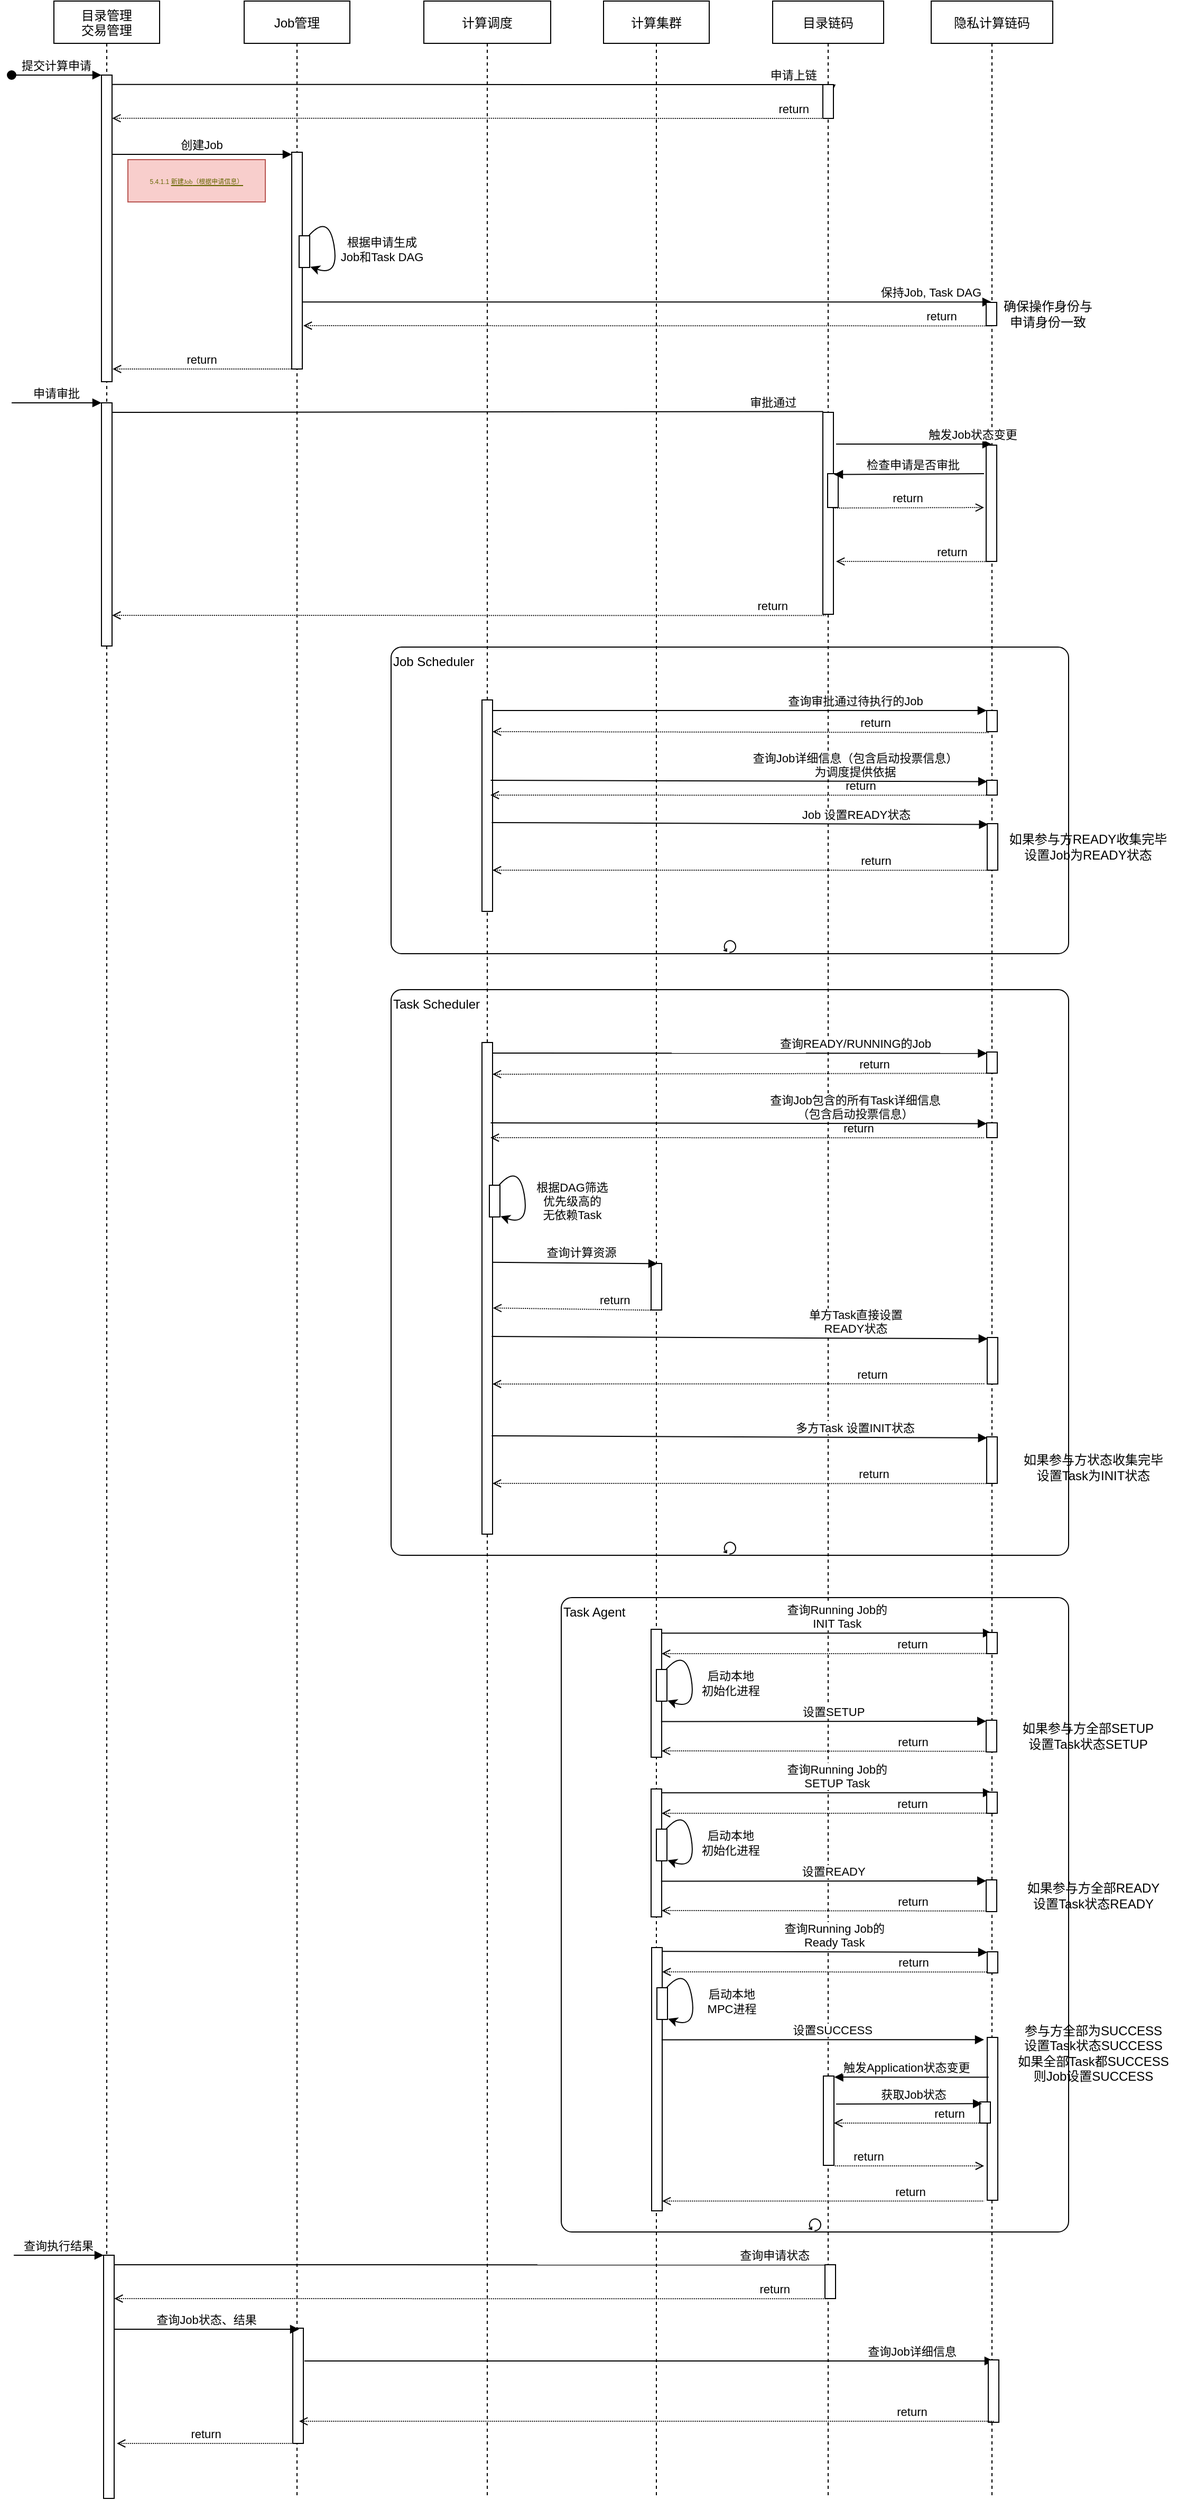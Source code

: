 <mxfile version="16.1.4" type="github">
  <diagram id="kgpKYQtTHZ0yAKxKKP6v" name="Page-1">
    <mxGraphModel dx="1800" dy="867" grid="1" gridSize="10" guides="1" tooltips="1" connect="1" arrows="1" fold="1" page="1" pageScale="1" pageWidth="850" pageHeight="1100" math="0" shadow="0">
      <root>
        <mxCell id="0" />
        <mxCell id="1" parent="0" />
        <mxCell id="9vfDpCamMeJXF4R310ez-56" value="Task Agent" style="points=[[0.25,0,0],[0.5,0,0],[0.75,0,0],[1,0.25,0],[1,0.5,0],[1,0.75,0],[0.75,1,0],[0.5,1,0],[0.25,1,0],[0,0.75,0],[0,0.5,0],[0,0.25,0]];shape=mxgraph.bpmn.task;whiteSpace=wrap;rectStyle=rounded;size=10;taskMarker=abstract;isLoopStandard=1;align=left;verticalAlign=top;" parent="1" vertex="1">
          <mxGeometry x="600" y="1590" width="480" height="600" as="geometry" />
        </mxCell>
        <mxCell id="9vfDpCamMeJXF4R310ez-32" value="Task Scheduler" style="points=[[0.25,0,0],[0.5,0,0],[0.75,0,0],[1,0.25,0],[1,0.5,0],[1,0.75,0],[0.75,1,0],[0.5,1,0],[0.25,1,0],[0,0.75,0],[0,0.5,0],[0,0.25,0]];shape=mxgraph.bpmn.task;whiteSpace=wrap;rectStyle=rounded;size=10;taskMarker=abstract;isLoopStandard=1;align=left;verticalAlign=top;" parent="1" vertex="1">
          <mxGeometry x="439" y="1015" width="641" height="535" as="geometry" />
        </mxCell>
        <mxCell id="9vfDpCamMeJXF4R310ez-13" value="Job Scheduler" style="points=[[0.25,0,0],[0.5,0,0],[0.75,0,0],[1,0.25,0],[1,0.5,0],[1,0.75,0],[0.75,1,0],[0.5,1,0],[0.25,1,0],[0,0.75,0],[0,0.5,0],[0,0.25,0]];shape=mxgraph.bpmn.task;whiteSpace=wrap;rectStyle=rounded;size=10;taskMarker=abstract;isLoopStandard=1;align=left;verticalAlign=top;" parent="1" vertex="1">
          <mxGeometry x="439" y="691" width="641" height="290" as="geometry" />
        </mxCell>
        <mxCell id="3nuBFxr9cyL0pnOWT2aG-1" value="目录管理&#xa;交易管理" style="shape=umlLifeline;perimeter=lifelinePerimeter;container=1;collapsible=0;recursiveResize=0;rounded=0;shadow=0;strokeWidth=1;" parent="1" vertex="1">
          <mxGeometry x="120" y="80" width="100" height="2360" as="geometry" />
        </mxCell>
        <mxCell id="3nuBFxr9cyL0pnOWT2aG-2" value="" style="points=[];perimeter=orthogonalPerimeter;rounded=0;shadow=0;strokeWidth=1;" parent="3nuBFxr9cyL0pnOWT2aG-1" vertex="1">
          <mxGeometry x="45" y="70" width="10" height="290" as="geometry" />
        </mxCell>
        <mxCell id="3nuBFxr9cyL0pnOWT2aG-3" value="提交计算申请" style="verticalAlign=bottom;startArrow=oval;endArrow=block;startSize=8;shadow=0;strokeWidth=1;" parent="3nuBFxr9cyL0pnOWT2aG-1" target="3nuBFxr9cyL0pnOWT2aG-2" edge="1">
          <mxGeometry relative="1" as="geometry">
            <mxPoint x="-40" y="70" as="sourcePoint" />
          </mxGeometry>
        </mxCell>
        <mxCell id="Ah19YOpFEOO8Zq_bgBOS-12" value="" style="points=[];perimeter=orthogonalPerimeter;rounded=0;shadow=0;strokeWidth=1;" parent="3nuBFxr9cyL0pnOWT2aG-1" vertex="1">
          <mxGeometry x="45" y="380" width="10" height="230" as="geometry" />
        </mxCell>
        <mxCell id="3nuBFxr9cyL0pnOWT2aG-5" value="Job管理" style="shape=umlLifeline;perimeter=lifelinePerimeter;container=1;collapsible=0;recursiveResize=0;rounded=0;shadow=0;strokeWidth=1;" parent="1" vertex="1">
          <mxGeometry x="300" y="80" width="100" height="2360" as="geometry" />
        </mxCell>
        <mxCell id="3nuBFxr9cyL0pnOWT2aG-6" value="" style="points=[];perimeter=orthogonalPerimeter;rounded=0;shadow=0;strokeWidth=1;" parent="3nuBFxr9cyL0pnOWT2aG-5" vertex="1">
          <mxGeometry x="45" y="143" width="10" height="205" as="geometry" />
        </mxCell>
        <mxCell id="Ah19YOpFEOO8Zq_bgBOS-1" value="" style="group" parent="3nuBFxr9cyL0pnOWT2aG-5" vertex="1" connectable="0">
          <mxGeometry x="52" y="201" width="38" height="60" as="geometry" />
        </mxCell>
        <mxCell id="UTqNRsS9b9yTs4x2D8Qa-16" value="" style="points=[];perimeter=orthogonalPerimeter;rounded=0;shadow=0;strokeWidth=1;" parent="Ah19YOpFEOO8Zq_bgBOS-1" vertex="1">
          <mxGeometry y="21" width="10" height="30" as="geometry" />
        </mxCell>
        <mxCell id="UTqNRsS9b9yTs4x2D8Qa-17" value="根据申请生成&lt;br&gt;Job和Task DAG" style="curved=1;endArrow=classic;html=1;rounded=0;exitX=0.933;exitY=-0.011;exitDx=0;exitDy=0;exitPerimeter=0;entryX=1.058;entryY=0.981;entryDx=0;entryDy=0;entryPerimeter=0;" parent="Ah19YOpFEOO8Zq_bgBOS-1" source="UTqNRsS9b9yTs4x2D8Qa-16" target="UTqNRsS9b9yTs4x2D8Qa-16" edge="1">
          <mxGeometry x="0.191" y="44" width="50" height="50" relative="1" as="geometry">
            <mxPoint x="208" y="240" as="sourcePoint" />
            <mxPoint x="258" y="190" as="targetPoint" />
            <Array as="points">
              <mxPoint x="28" />
              <mxPoint x="38" y="60" />
            </Array>
            <mxPoint as="offset" />
          </mxGeometry>
        </mxCell>
        <mxCell id="3nuBFxr9cyL0pnOWT2aG-8" value="创建Job" style="verticalAlign=bottom;endArrow=block;entryX=0;entryY=0;shadow=0;strokeWidth=1;" parent="1" edge="1">
          <mxGeometry relative="1" as="geometry">
            <mxPoint x="175" y="225.0" as="sourcePoint" />
            <mxPoint x="345" y="225.0" as="targetPoint" />
          </mxGeometry>
        </mxCell>
        <mxCell id="UTqNRsS9b9yTs4x2D8Qa-1" value="计算调度" style="shape=umlLifeline;perimeter=lifelinePerimeter;container=1;collapsible=0;recursiveResize=0;rounded=0;shadow=0;strokeWidth=1;" parent="1" vertex="1">
          <mxGeometry x="470" y="80" width="120" height="2360" as="geometry" />
        </mxCell>
        <mxCell id="Ah19YOpFEOO8Zq_bgBOS-3" value="保持Job, Task DAG" style="verticalAlign=bottom;endArrow=block;shadow=0;strokeWidth=1;" parent="UTqNRsS9b9yTs4x2D8Qa-1" edge="1">
          <mxGeometry x="0.825" relative="1" as="geometry">
            <mxPoint x="-115" y="284.66" as="sourcePoint" />
            <mxPoint x="537" y="284.66" as="targetPoint" />
            <mxPoint as="offset" />
          </mxGeometry>
        </mxCell>
        <mxCell id="9vfDpCamMeJXF4R310ez-14" value="" style="points=[];perimeter=orthogonalPerimeter;rounded=0;shadow=0;strokeWidth=1;" parent="UTqNRsS9b9yTs4x2D8Qa-1" vertex="1">
          <mxGeometry x="55" y="661" width="10" height="200" as="geometry" />
        </mxCell>
        <mxCell id="UTqNRsS9b9yTs4x2D8Qa-3" value="计算集群" style="shape=umlLifeline;perimeter=lifelinePerimeter;container=1;collapsible=0;recursiveResize=0;rounded=0;shadow=0;strokeWidth=1;" parent="1" vertex="1">
          <mxGeometry x="640" y="80" width="100" height="2360" as="geometry" />
        </mxCell>
        <mxCell id="Ah19YOpFEOO8Zq_bgBOS-15" value="return" style="verticalAlign=bottom;endArrow=none;shadow=0;strokeWidth=1;exitX=1.012;exitY=0.115;exitDx=0;exitDy=0;exitPerimeter=0;endFill=0;startArrow=open;startFill=0;dashed=1;dashPattern=1 1;" parent="UTqNRsS9b9yTs4x2D8Qa-3" edge="1">
          <mxGeometry x="0.852" relative="1" as="geometry">
            <mxPoint x="-464.88" y="581" as="sourcePoint" />
            <mxPoint x="210" y="581.15" as="targetPoint" />
            <mxPoint as="offset" />
          </mxGeometry>
        </mxCell>
        <mxCell id="9vfDpCamMeJXF4R310ez-50" value="" style="points=[];perimeter=orthogonalPerimeter;rounded=0;shadow=0;strokeWidth=1;" parent="UTqNRsS9b9yTs4x2D8Qa-3" vertex="1">
          <mxGeometry x="45" y="1194" width="10" height="44" as="geometry" />
        </mxCell>
        <mxCell id="9vfDpCamMeJXF4R310ez-51" value="查询计算资源" style="verticalAlign=bottom;endArrow=block;shadow=0;strokeWidth=1;entryX=0.488;entryY=0.71;entryDx=0;entryDy=0;entryPerimeter=0;exitX=0.976;exitY=0.447;exitDx=0;exitDy=0;exitPerimeter=0;" parent="UTqNRsS9b9yTs4x2D8Qa-3" source="9vfDpCamMeJXF4R310ez-33" edge="1">
          <mxGeometry x="0.081" y="1" relative="1" as="geometry">
            <mxPoint x="-100" y="1194" as="sourcePoint" />
            <mxPoint x="51" y="1194.2" as="targetPoint" />
            <mxPoint as="offset" />
          </mxGeometry>
        </mxCell>
        <mxCell id="9vfDpCamMeJXF4R310ez-52" value="return" style="verticalAlign=bottom;endArrow=none;shadow=0;strokeWidth=1;endFill=0;startArrow=open;startFill=0;dashed=1;dashPattern=1 1;exitX=1.039;exitY=0.54;exitDx=0;exitDy=0;exitPerimeter=0;" parent="UTqNRsS9b9yTs4x2D8Qa-3" source="9vfDpCamMeJXF4R310ez-33" edge="1">
          <mxGeometry x="0.543" relative="1" as="geometry">
            <mxPoint x="-100" y="1238" as="sourcePoint" />
            <mxPoint x="45" y="1238.15" as="targetPoint" />
            <mxPoint as="offset" />
          </mxGeometry>
        </mxCell>
        <mxCell id="Ah19YOpFEOO8Zq_bgBOS-17" value="审批通过" style="verticalAlign=bottom;endArrow=none;shadow=0;strokeWidth=1;exitX=1.012;exitY=0.115;exitDx=0;exitDy=0;exitPerimeter=0;entryX=0.033;entryY=-0.004;entryDx=0;entryDy=0;entryPerimeter=0;" parent="UTqNRsS9b9yTs4x2D8Qa-3" edge="1" target="9vfDpCamMeJXF4R310ez-5">
          <mxGeometry x="0.859" relative="1" as="geometry">
            <mxPoint x="-464.88" y="389.0" as="sourcePoint" />
            <mxPoint x="200" y="389" as="targetPoint" />
            <mxPoint as="offset" />
          </mxGeometry>
        </mxCell>
        <mxCell id="UTqNRsS9b9yTs4x2D8Qa-13" value="目录链码" style="shape=umlLifeline;perimeter=lifelinePerimeter;container=1;collapsible=0;recursiveResize=0;rounded=0;shadow=0;strokeWidth=1;" parent="1" vertex="1">
          <mxGeometry x="800" y="80" width="105" height="2360" as="geometry" />
        </mxCell>
        <mxCell id="9vfDpCamMeJXF4R310ez-5" value="" style="points=[];perimeter=orthogonalPerimeter;rounded=0;shadow=0;strokeWidth=1;" parent="UTqNRsS9b9yTs4x2D8Qa-13" vertex="1">
          <mxGeometry x="47.5" y="389" width="10" height="191" as="geometry" />
        </mxCell>
        <mxCell id="9vfDpCamMeJXF4R310ez-29" value="return" style="verticalAlign=bottom;endArrow=none;shadow=0;strokeWidth=1;endFill=0;startArrow=open;startFill=0;dashed=1;dashPattern=1 1;entryX=0.231;entryY=1.002;entryDx=0;entryDy=0;entryPerimeter=0;" parent="UTqNRsS9b9yTs4x2D8Qa-13" target="5cVZpPxVEdg1oYA6pjIa-2" edge="1">
          <mxGeometry x="0.543" relative="1" as="geometry">
            <mxPoint x="-265" y="822" as="sourcePoint" />
            <mxPoint x="52.5" y="822.15" as="targetPoint" />
            <mxPoint as="offset" />
          </mxGeometry>
        </mxCell>
        <mxCell id="UTqNRsS9b9yTs4x2D8Qa-14" value="隐私计算链码" style="shape=umlLifeline;perimeter=lifelinePerimeter;container=1;collapsible=0;recursiveResize=0;rounded=0;shadow=0;strokeWidth=1;" parent="1" vertex="1">
          <mxGeometry x="950" y="80" width="115" height="2360" as="geometry" />
        </mxCell>
        <mxCell id="9vfDpCamMeJXF4R310ez-3" value="" style="points=[];perimeter=orthogonalPerimeter;rounded=0;shadow=0;strokeWidth=1;" parent="UTqNRsS9b9yTs4x2D8Qa-14" vertex="1">
          <mxGeometry x="52" y="420" width="10" height="110" as="geometry" />
        </mxCell>
        <mxCell id="Ah19YOpFEOO8Zq_bgBOS-5" value="" style="points=[];perimeter=orthogonalPerimeter;rounded=0;shadow=0;strokeWidth=1;" parent="UTqNRsS9b9yTs4x2D8Qa-14" vertex="1">
          <mxGeometry x="52" y="285" width="10" height="22" as="geometry" />
        </mxCell>
        <mxCell id="9vfDpCamMeJXF4R310ez-34" value="" style="points=[];perimeter=orthogonalPerimeter;rounded=0;shadow=0;strokeWidth=1;" parent="UTqNRsS9b9yTs4x2D8Qa-14" vertex="1">
          <mxGeometry x="52.5" y="994" width="10" height="20" as="geometry" />
        </mxCell>
        <mxCell id="UTqNRsS9b9yTs4x2D8Qa-15" value="申请上链" style="verticalAlign=bottom;endArrow=block;shadow=0;strokeWidth=1;exitX=1.012;exitY=0.115;exitDx=0;exitDy=0;exitPerimeter=0;startArrow=none;" parent="1" source="Ah19YOpFEOO8Zq_bgBOS-4" edge="1">
          <mxGeometry x="1" y="30" relative="1" as="geometry">
            <mxPoint x="175.12" y="158.85" as="sourcePoint" />
            <mxPoint x="850" y="159" as="targetPoint" />
            <mxPoint x="-17" y="-27" as="offset" />
          </mxGeometry>
        </mxCell>
        <mxCell id="Ah19YOpFEOO8Zq_bgBOS-7" value="确保操作身份与&lt;br&gt;申请身份一致" style="text;html=1;resizable=0;autosize=1;align=center;verticalAlign=middle;points=[];fillColor=none;strokeColor=none;rounded=0;" parent="1" vertex="1">
          <mxGeometry x="1010" y="361" width="100" height="30" as="geometry" />
        </mxCell>
        <mxCell id="Ah19YOpFEOO8Zq_bgBOS-8" value="return" style="verticalAlign=bottom;endArrow=none;shadow=0;strokeWidth=1;exitX=1.012;exitY=0.115;exitDx=0;exitDy=0;exitPerimeter=0;endFill=0;startArrow=open;startFill=0;dashed=1;dashPattern=1 1;" parent="1" edge="1">
          <mxGeometry x="0.911" relative="1" as="geometry">
            <mxPoint x="175.12" y="190.85" as="sourcePoint" />
            <mxPoint x="850" y="191.0" as="targetPoint" />
            <mxPoint as="offset" />
          </mxGeometry>
        </mxCell>
        <mxCell id="Ah19YOpFEOO8Zq_bgBOS-9" value="return" style="verticalAlign=bottom;endArrow=none;shadow=0;strokeWidth=1;exitX=1.012;exitY=0.115;exitDx=0;exitDy=0;exitPerimeter=0;endFill=0;startArrow=open;startFill=0;dashed=1;dashPattern=1 1;" parent="1" edge="1">
          <mxGeometry x="-0.032" relative="1" as="geometry">
            <mxPoint x="175.56" y="428" as="sourcePoint" />
            <mxPoint x="350" y="428" as="targetPoint" />
            <mxPoint as="offset" />
          </mxGeometry>
        </mxCell>
        <mxCell id="Ah19YOpFEOO8Zq_bgBOS-10" value="return" style="verticalAlign=bottom;endArrow=none;shadow=0;strokeWidth=1;endFill=0;startArrow=open;startFill=0;dashed=1;dashPattern=1 1;entryX=0.51;entryY=0.467;entryDx=0;entryDy=0;entryPerimeter=0;" parent="1" edge="1">
          <mxGeometry x="0.851" relative="1" as="geometry">
            <mxPoint x="356" y="387" as="sourcePoint" />
            <mxPoint x="1008.65" y="387.23" as="targetPoint" />
            <mxPoint as="offset" />
          </mxGeometry>
        </mxCell>
        <mxCell id="Ah19YOpFEOO8Zq_bgBOS-13" value="申请审批" style="verticalAlign=bottom;startArrow=none;endArrow=block;startSize=8;shadow=0;strokeWidth=1;startFill=0;" parent="1" edge="1">
          <mxGeometry relative="1" as="geometry">
            <mxPoint x="80" y="460.0" as="sourcePoint" />
            <mxPoint x="165" y="460.0" as="targetPoint" />
          </mxGeometry>
        </mxCell>
        <mxCell id="Ah19YOpFEOO8Zq_bgBOS-4" value="" style="points=[];perimeter=orthogonalPerimeter;rounded=0;shadow=0;strokeWidth=1;" parent="1" vertex="1">
          <mxGeometry x="847.5" y="159" width="10" height="32" as="geometry" />
        </mxCell>
        <mxCell id="Ah19YOpFEOO8Zq_bgBOS-14" value="" style="verticalAlign=bottom;endArrow=none;shadow=0;strokeWidth=1;exitX=1.012;exitY=0.115;exitDx=0;exitDy=0;exitPerimeter=0;" parent="1" target="Ah19YOpFEOO8Zq_bgBOS-4" edge="1">
          <mxGeometry x="-0.837" relative="1" as="geometry">
            <mxPoint x="175.12" y="158.85" as="sourcePoint" />
            <mxPoint x="850" y="159.0" as="targetPoint" />
            <mxPoint as="offset" />
          </mxGeometry>
        </mxCell>
        <mxCell id="9vfDpCamMeJXF4R310ez-7" value="return" style="verticalAlign=bottom;endArrow=none;shadow=0;strokeWidth=1;endFill=0;startArrow=open;startFill=0;dashed=1;dashPattern=1 1;entryX=0.509;entryY=0.821;entryDx=0;entryDy=0;entryPerimeter=0;" parent="1" edge="1">
          <mxGeometry x="0.003" relative="1" as="geometry">
            <mxPoint x="1000" y="559" as="sourcePoint" />
            <mxPoint x="856.445" y="559.49" as="targetPoint" />
            <mxPoint as="offset" />
          </mxGeometry>
        </mxCell>
        <mxCell id="9vfDpCamMeJXF4R310ez-15" value="查询审批通过待执行的Job" style="verticalAlign=bottom;endArrow=block;shadow=0;strokeWidth=1;" parent="1" target="5cVZpPxVEdg1oYA6pjIa-1" edge="1">
          <mxGeometry x="0.469" relative="1" as="geometry">
            <mxPoint x="535" y="751" as="sourcePoint" />
            <mxPoint x="855" y="751" as="targetPoint" />
            <mxPoint as="offset" />
          </mxGeometry>
        </mxCell>
        <mxCell id="9vfDpCamMeJXF4R310ez-17" value="return" style="verticalAlign=bottom;endArrow=none;shadow=0;strokeWidth=1;endFill=0;startArrow=open;startFill=0;dashed=1;dashPattern=1 1;entryX=0.248;entryY=1.042;entryDx=0;entryDy=0;entryPerimeter=0;" parent="1" target="5cVZpPxVEdg1oYA6pjIa-1" edge="1">
          <mxGeometry x="0.543" relative="1" as="geometry">
            <mxPoint x="535" y="771" as="sourcePoint" />
            <mxPoint x="852.5" y="771.15" as="targetPoint" />
            <mxPoint as="offset" />
          </mxGeometry>
        </mxCell>
        <mxCell id="9vfDpCamMeJXF4R310ez-23" value="" style="points=[];perimeter=orthogonalPerimeter;rounded=0;shadow=0;strokeWidth=1;" parent="1" vertex="1">
          <mxGeometry x="1002.5" y="817" width="10" height="14" as="geometry" />
        </mxCell>
        <mxCell id="9vfDpCamMeJXF4R310ez-26" value="Job 设置READY状态" style="verticalAlign=bottom;endArrow=block;shadow=0;strokeWidth=1;entryX=0.086;entryY=0.018;entryDx=0;entryDy=0;entryPerimeter=0;" parent="1" target="5cVZpPxVEdg1oYA6pjIa-2" edge="1">
          <mxGeometry x="0.469" relative="1" as="geometry">
            <mxPoint x="534.26" y="857.0" as="sourcePoint" />
            <mxPoint x="855.5" y="857.2" as="targetPoint" />
            <mxPoint as="offset" />
          </mxGeometry>
        </mxCell>
        <mxCell id="9vfDpCamMeJXF4R310ez-30" value="return" style="verticalAlign=bottom;endArrow=none;shadow=0;strokeWidth=1;endFill=0;startArrow=open;startFill=0;dashed=1;dashPattern=1 1;entryX=0.027;entryY=1.012;entryDx=0;entryDy=0;entryPerimeter=0;" parent="1" target="9vfDpCamMeJXF4R310ez-23" edge="1">
          <mxGeometry x="0.493" relative="1" as="geometry">
            <mxPoint x="533" y="831.0" as="sourcePoint" />
            <mxPoint x="850.5" y="831.15" as="targetPoint" />
            <mxPoint as="offset" />
          </mxGeometry>
        </mxCell>
        <mxCell id="9vfDpCamMeJXF4R310ez-27" value="查询Job详细信息（包含启动投票信息）&#xa;为调度提供依据" style="verticalAlign=bottom;endArrow=block;shadow=0;strokeWidth=1;entryX=0.06;entryY=0.088;entryDx=0;entryDy=0;entryPerimeter=0;" parent="1" target="9vfDpCamMeJXF4R310ez-23" edge="1">
          <mxGeometry x="0.469" relative="1" as="geometry">
            <mxPoint x="533.26" y="817" as="sourcePoint" />
            <mxPoint x="854.5" y="817.2" as="targetPoint" />
            <mxPoint as="offset" />
          </mxGeometry>
        </mxCell>
        <mxCell id="9vfDpCamMeJXF4R310ez-33" value="" style="points=[];perimeter=orthogonalPerimeter;rounded=0;shadow=0;strokeWidth=1;" parent="1" vertex="1">
          <mxGeometry x="525" y="1065" width="10" height="465" as="geometry" />
        </mxCell>
        <mxCell id="9vfDpCamMeJXF4R310ez-35" value="" style="points=[];perimeter=orthogonalPerimeter;rounded=0;shadow=0;strokeWidth=1;" parent="1" vertex="1">
          <mxGeometry x="1002.5" y="1438" width="10" height="44" as="geometry" />
        </mxCell>
        <mxCell id="9vfDpCamMeJXF4R310ez-36" value="return" style="verticalAlign=bottom;endArrow=none;shadow=0;strokeWidth=1;endFill=0;startArrow=open;startFill=0;dashed=1;dashPattern=1 1;entryX=0.018;entryY=1.003;entryDx=0;entryDy=0;entryPerimeter=0;" parent="1" target="9vfDpCamMeJXF4R310ez-35" edge="1">
          <mxGeometry x="0.543" relative="1" as="geometry">
            <mxPoint x="535" y="1482" as="sourcePoint" />
            <mxPoint x="852.5" y="1482.15" as="targetPoint" />
            <mxPoint as="offset" />
          </mxGeometry>
        </mxCell>
        <mxCell id="9vfDpCamMeJXF4R310ez-37" value="查询READY/RUNNING的Job" style="verticalAlign=bottom;endArrow=block;shadow=0;strokeWidth=1;entryX=0.027;entryY=0.063;entryDx=0;entryDy=0;entryPerimeter=0;" parent="1" target="9vfDpCamMeJXF4R310ez-34" edge="1">
          <mxGeometry x="0.469" relative="1" as="geometry">
            <mxPoint x="535" y="1075" as="sourcePoint" />
            <mxPoint x="1003.13" y="1073.72" as="targetPoint" />
            <mxPoint as="offset" />
          </mxGeometry>
        </mxCell>
        <mxCell id="9vfDpCamMeJXF4R310ez-38" value="return" style="verticalAlign=bottom;endArrow=none;shadow=0;strokeWidth=1;endFill=0;startArrow=open;startFill=0;dashed=1;dashPattern=1 1;entryX=0.099;entryY=1.004;entryDx=0;entryDy=0;entryPerimeter=0;" parent="1" target="9vfDpCamMeJXF4R310ez-34" edge="1">
          <mxGeometry x="0.543" relative="1" as="geometry">
            <mxPoint x="535" y="1095" as="sourcePoint" />
            <mxPoint x="852.5" y="1095.15" as="targetPoint" />
            <mxPoint as="offset" />
          </mxGeometry>
        </mxCell>
        <mxCell id="9vfDpCamMeJXF4R310ez-39" value="" style="points=[];perimeter=orthogonalPerimeter;rounded=0;shadow=0;strokeWidth=1;" parent="1" vertex="1">
          <mxGeometry x="1002.5" y="1141" width="10" height="14" as="geometry" />
        </mxCell>
        <mxCell id="9vfDpCamMeJXF4R310ez-40" value="多方Task 设置INIT状态" style="verticalAlign=bottom;endArrow=block;shadow=0;strokeWidth=1;entryX=0.043;entryY=0.022;entryDx=0;entryDy=0;entryPerimeter=0;" parent="1" target="9vfDpCamMeJXF4R310ez-35" edge="1">
          <mxGeometry x="0.469" relative="1" as="geometry">
            <mxPoint x="534.26" y="1437.0" as="sourcePoint" />
            <mxPoint x="855.5" y="1437.2" as="targetPoint" />
            <mxPoint as="offset" />
          </mxGeometry>
        </mxCell>
        <mxCell id="9vfDpCamMeJXF4R310ez-41" value="如果参与方状态收集完毕&lt;br style=&quot;padding: 0px ; margin: 0px&quot;&gt;设置Task为INIT状态" style="text;html=1;resizable=0;autosize=1;align=center;verticalAlign=middle;points=[];fillColor=none;strokeColor=none;rounded=0;" parent="1" vertex="1">
          <mxGeometry x="1027.5" y="1452" width="150" height="30" as="geometry" />
        </mxCell>
        <mxCell id="9vfDpCamMeJXF4R310ez-42" value="return" style="verticalAlign=bottom;endArrow=none;shadow=0;strokeWidth=1;endFill=0;startArrow=open;startFill=0;dashed=1;dashPattern=1 1;entryX=-0.25;entryY=1.011;entryDx=0;entryDy=0;entryPerimeter=0;" parent="1" target="9vfDpCamMeJXF4R310ez-39" edge="1">
          <mxGeometry x="0.493" relative="1" as="geometry">
            <mxPoint x="533" y="1155.0" as="sourcePoint" />
            <mxPoint x="850.5" y="1155.15" as="targetPoint" />
            <mxPoint as="offset" />
          </mxGeometry>
        </mxCell>
        <mxCell id="9vfDpCamMeJXF4R310ez-43" value="查询Job包含的所有Task详细信息&#xa;（包含启动投票信息）" style="verticalAlign=bottom;endArrow=block;shadow=0;strokeWidth=1;entryX=0.018;entryY=0.052;entryDx=0;entryDy=0;entryPerimeter=0;" parent="1" target="9vfDpCamMeJXF4R310ez-39" edge="1">
          <mxGeometry x="0.469" relative="1" as="geometry">
            <mxPoint x="533.26" y="1141" as="sourcePoint" />
            <mxPoint x="854.5" y="1141.2" as="targetPoint" />
            <mxPoint as="offset" />
          </mxGeometry>
        </mxCell>
        <mxCell id="9vfDpCamMeJXF4R310ez-44" value="" style="group" parent="1" vertex="1" connectable="0">
          <mxGeometry x="532" y="1179" width="38" height="60" as="geometry" />
        </mxCell>
        <mxCell id="9vfDpCamMeJXF4R310ez-45" value="" style="points=[];perimeter=orthogonalPerimeter;rounded=0;shadow=0;strokeWidth=1;" parent="9vfDpCamMeJXF4R310ez-44" vertex="1">
          <mxGeometry y="21" width="10" height="30" as="geometry" />
        </mxCell>
        <mxCell id="9vfDpCamMeJXF4R310ez-46" value="根据DAG筛选&lt;br&gt;优先级高的&lt;br&gt;无依赖Task" style="curved=1;endArrow=classic;html=1;rounded=0;exitX=0.933;exitY=-0.011;exitDx=0;exitDy=0;exitPerimeter=0;entryX=1.058;entryY=0.981;entryDx=0;entryDy=0;entryPerimeter=0;" parent="9vfDpCamMeJXF4R310ez-44" source="9vfDpCamMeJXF4R310ez-45" target="9vfDpCamMeJXF4R310ez-45" edge="1">
          <mxGeometry x="0.216" y="43" width="50" height="50" relative="1" as="geometry">
            <mxPoint x="208" y="240" as="sourcePoint" />
            <mxPoint x="258" y="190" as="targetPoint" />
            <Array as="points">
              <mxPoint x="28" />
              <mxPoint x="38" y="60" />
            </Array>
            <mxPoint as="offset" />
          </mxGeometry>
        </mxCell>
        <mxCell id="9vfDpCamMeJXF4R310ez-53" value="" style="points=[];perimeter=orthogonalPerimeter;rounded=0;shadow=0;strokeWidth=1;" parent="1" vertex="1">
          <mxGeometry x="1003" y="1344" width="10" height="44" as="geometry" />
        </mxCell>
        <mxCell id="9vfDpCamMeJXF4R310ez-54" value="return" style="verticalAlign=bottom;endArrow=none;shadow=0;strokeWidth=1;endFill=0;startArrow=open;startFill=0;dashed=1;dashPattern=1 1;entryX=-0.209;entryY=0.993;entryDx=0;entryDy=0;entryPerimeter=0;" parent="1" target="9vfDpCamMeJXF4R310ez-53" edge="1">
          <mxGeometry x="0.543" relative="1" as="geometry">
            <mxPoint x="535" y="1388" as="sourcePoint" />
            <mxPoint x="852.5" y="1388.15" as="targetPoint" />
            <mxPoint as="offset" />
          </mxGeometry>
        </mxCell>
        <mxCell id="9vfDpCamMeJXF4R310ez-55" value="单方Task直接设置&#xa;READY状态" style="verticalAlign=bottom;endArrow=block;shadow=0;strokeWidth=1;entryX=0.044;entryY=0.029;entryDx=0;entryDy=0;entryPerimeter=0;" parent="1" target="9vfDpCamMeJXF4R310ez-53" edge="1">
          <mxGeometry x="0.469" relative="1" as="geometry">
            <mxPoint x="534.26" y="1343" as="sourcePoint" />
            <mxPoint x="855.5" y="1343.2" as="targetPoint" />
            <mxPoint as="offset" />
          </mxGeometry>
        </mxCell>
        <mxCell id="9vfDpCamMeJXF4R310ez-57" value="" style="points=[];perimeter=orthogonalPerimeter;rounded=0;shadow=0;strokeWidth=1;" parent="1" vertex="1">
          <mxGeometry x="685" y="1620" width="10" height="121" as="geometry" />
        </mxCell>
        <mxCell id="9vfDpCamMeJXF4R310ez-61" value="查询Running Job的&#xa;INIT Task" style="verticalAlign=bottom;endArrow=block;shadow=0;strokeWidth=1;exitX=1.013;exitY=0.053;exitDx=0;exitDy=0;exitPerimeter=0;entryX=0.5;entryY=0.03;entryDx=0;entryDy=0;entryPerimeter=0;" parent="1" target="5cVZpPxVEdg1oYA6pjIa-5" edge="1">
          <mxGeometry x="0.062" relative="1" as="geometry">
            <mxPoint x="695.13" y="1623.6" as="sourcePoint" />
            <mxPoint x="855" y="1623" as="targetPoint" />
            <mxPoint as="offset" />
          </mxGeometry>
        </mxCell>
        <mxCell id="9vfDpCamMeJXF4R310ez-62" value="return" style="verticalAlign=bottom;endArrow=none;shadow=0;strokeWidth=1;endFill=0;startArrow=open;startFill=0;dashed=1;dashPattern=1 1;exitX=1.001;exitY=0.15;exitDx=0;exitDy=0;exitPerimeter=0;entryX=0.008;entryY=0.995;entryDx=0;entryDy=0;entryPerimeter=0;" parent="1" target="5cVZpPxVEdg1oYA6pjIa-5" edge="1">
          <mxGeometry x="0.543" relative="1" as="geometry">
            <mxPoint x="695.01" y="1643" as="sourcePoint" />
            <mxPoint x="852.5" y="1643.15" as="targetPoint" />
            <mxPoint as="offset" />
          </mxGeometry>
        </mxCell>
        <mxCell id="cXjgkMW2TS4Oq5ot-gsW-1" value="" style="group" parent="1" vertex="1" connectable="0">
          <mxGeometry x="690" y="1637" width="38" height="60" as="geometry" />
        </mxCell>
        <mxCell id="cXjgkMW2TS4Oq5ot-gsW-2" value="" style="points=[];perimeter=orthogonalPerimeter;rounded=0;shadow=0;strokeWidth=1;" parent="cXjgkMW2TS4Oq5ot-gsW-1" vertex="1">
          <mxGeometry y="21" width="10" height="30" as="geometry" />
        </mxCell>
        <mxCell id="cXjgkMW2TS4Oq5ot-gsW-3" value="启动本地&lt;br&gt;初始化进程" style="curved=1;endArrow=classic;html=1;rounded=0;exitX=0.933;exitY=-0.011;exitDx=0;exitDy=0;exitPerimeter=0;entryX=1.058;entryY=0.981;entryDx=0;entryDy=0;entryPerimeter=0;" parent="cXjgkMW2TS4Oq5ot-gsW-1" source="cXjgkMW2TS4Oq5ot-gsW-2" target="cXjgkMW2TS4Oq5ot-gsW-2" edge="1">
          <mxGeometry x="0.16" y="36" width="50" height="50" relative="1" as="geometry">
            <mxPoint x="208" y="240" as="sourcePoint" />
            <mxPoint x="258" y="190" as="targetPoint" />
            <Array as="points">
              <mxPoint x="28" />
              <mxPoint x="38" y="60" />
            </Array>
            <mxPoint as="offset" />
          </mxGeometry>
        </mxCell>
        <mxCell id="cXjgkMW2TS4Oq5ot-gsW-5" value="设置SETUP" style="verticalAlign=bottom;endArrow=block;shadow=0;strokeWidth=1;entryX=0.014;entryY=0.033;entryDx=0;entryDy=0;entryPerimeter=0;exitX=0.938;exitY=0.666;exitDx=0;exitDy=0;exitPerimeter=0;" parent="1" target="5cVZpPxVEdg1oYA6pjIa-7" edge="1">
          <mxGeometry x="0.062" relative="1" as="geometry">
            <mxPoint x="694.38" y="1707.2" as="sourcePoint" />
            <mxPoint x="1001.82" y="1707.22" as="targetPoint" />
            <mxPoint as="offset" />
          </mxGeometry>
        </mxCell>
        <mxCell id="cXjgkMW2TS4Oq5ot-gsW-6" value="return" style="verticalAlign=bottom;endArrow=none;shadow=0;strokeWidth=1;endFill=0;startArrow=open;startFill=0;dashed=1;dashPattern=1 1;exitX=1.001;exitY=0.15;exitDx=0;exitDy=0;exitPerimeter=0;entryX=0.144;entryY=0.98;entryDx=0;entryDy=0;entryPerimeter=0;" parent="1" target="5cVZpPxVEdg1oYA6pjIa-7" edge="1">
          <mxGeometry x="0.543" relative="1" as="geometry">
            <mxPoint x="695.01" y="1735" as="sourcePoint" />
            <mxPoint x="852.5" y="1735.15" as="targetPoint" />
            <mxPoint as="offset" />
          </mxGeometry>
        </mxCell>
        <mxCell id="cXjgkMW2TS4Oq5ot-gsW-7" value="如果参与方全部SETUP&lt;br style=&quot;padding: 0px ; margin: 0px&quot;&gt;设置Task状态SETUP" style="text;html=1;resizable=0;autosize=1;align=center;verticalAlign=middle;points=[];fillColor=none;strokeColor=none;rounded=0;" parent="1" vertex="1">
          <mxGeometry x="1027.5" y="1706" width="140" height="30" as="geometry" />
        </mxCell>
        <mxCell id="cXjgkMW2TS4Oq5ot-gsW-20" value="" style="points=[];perimeter=orthogonalPerimeter;rounded=0;shadow=0;strokeWidth=1;" parent="1" vertex="1">
          <mxGeometry x="685.5" y="1921" width="10" height="249" as="geometry" />
        </mxCell>
        <mxCell id="cXjgkMW2TS4Oq5ot-gsW-22" value="查询Running Job的&#xa;Ready Task" style="verticalAlign=bottom;endArrow=block;shadow=0;strokeWidth=1;exitX=1.013;exitY=0.053;exitDx=0;exitDy=0;exitPerimeter=0;entryX=0.001;entryY=0.025;entryDx=0;entryDy=0;entryPerimeter=0;" parent="1" target="5cVZpPxVEdg1oYA6pjIa-4" edge="1">
          <mxGeometry x="0.062" relative="1" as="geometry">
            <mxPoint x="695.63" y="1924.6" as="sourcePoint" />
            <mxPoint x="855.5" y="1924" as="targetPoint" />
            <mxPoint as="offset" />
          </mxGeometry>
        </mxCell>
        <mxCell id="cXjgkMW2TS4Oq5ot-gsW-23" value="return" style="verticalAlign=bottom;endArrow=none;shadow=0;strokeWidth=1;endFill=0;startArrow=open;startFill=0;dashed=1;dashPattern=1 1;exitX=1.001;exitY=0.15;exitDx=0;exitDy=0;exitPerimeter=0;entryX=0.131;entryY=0.956;entryDx=0;entryDy=0;entryPerimeter=0;" parent="1" target="5cVZpPxVEdg1oYA6pjIa-4" edge="1">
          <mxGeometry x="0.543" relative="1" as="geometry">
            <mxPoint x="695.51" y="1944" as="sourcePoint" />
            <mxPoint x="853" y="1944.15" as="targetPoint" />
            <mxPoint as="offset" />
          </mxGeometry>
        </mxCell>
        <mxCell id="cXjgkMW2TS4Oq5ot-gsW-24" value="" style="group" parent="1" vertex="1" connectable="0">
          <mxGeometry x="690.5" y="1938" width="38" height="60" as="geometry" />
        </mxCell>
        <mxCell id="cXjgkMW2TS4Oq5ot-gsW-25" value="" style="points=[];perimeter=orthogonalPerimeter;rounded=0;shadow=0;strokeWidth=1;" parent="cXjgkMW2TS4Oq5ot-gsW-24" vertex="1">
          <mxGeometry y="21" width="10" height="30" as="geometry" />
        </mxCell>
        <mxCell id="cXjgkMW2TS4Oq5ot-gsW-26" value="启动本地&lt;br&gt;MPC进程" style="curved=1;endArrow=classic;html=1;rounded=0;exitX=0.933;exitY=-0.011;exitDx=0;exitDy=0;exitPerimeter=0;entryX=1.058;entryY=0.981;entryDx=0;entryDy=0;entryPerimeter=0;" parent="cXjgkMW2TS4Oq5ot-gsW-24" source="cXjgkMW2TS4Oq5ot-gsW-25" target="cXjgkMW2TS4Oq5ot-gsW-25" edge="1">
          <mxGeometry x="0.16" y="36" width="50" height="50" relative="1" as="geometry">
            <mxPoint x="208" y="240" as="sourcePoint" />
            <mxPoint x="258" y="190" as="targetPoint" />
            <Array as="points">
              <mxPoint x="28" />
              <mxPoint x="38" y="60" />
            </Array>
            <mxPoint as="offset" />
          </mxGeometry>
        </mxCell>
        <mxCell id="cXjgkMW2TS4Oq5ot-gsW-27" value="设置SUCCESS" style="verticalAlign=bottom;endArrow=block;shadow=0;strokeWidth=1;entryX=-0.3;entryY=0.014;entryDx=0;entryDy=0;entryPerimeter=0;exitX=0.938;exitY=0.666;exitDx=0;exitDy=0;exitPerimeter=0;" parent="1" target="5cVZpPxVEdg1oYA6pjIa-3" edge="1">
          <mxGeometry x="0.062" relative="1" as="geometry">
            <mxPoint x="694.88" y="2008.2" as="sourcePoint" />
            <mxPoint x="847.82" y="2008.22" as="targetPoint" />
            <mxPoint as="offset" />
          </mxGeometry>
        </mxCell>
        <mxCell id="cXjgkMW2TS4Oq5ot-gsW-28" value="return" style="verticalAlign=bottom;endArrow=none;shadow=0;strokeWidth=1;endFill=0;startArrow=open;startFill=0;dashed=1;dashPattern=1 1;entryX=-0.3;entryY=1.005;entryDx=0;entryDy=0;entryPerimeter=0;" parent="1" target="5cVZpPxVEdg1oYA6pjIa-3" edge="1" source="cXjgkMW2TS4Oq5ot-gsW-20">
          <mxGeometry x="0.543" relative="1" as="geometry">
            <mxPoint x="695.51" y="2036" as="sourcePoint" />
            <mxPoint x="853" y="2036.15" as="targetPoint" />
            <mxPoint as="offset" />
          </mxGeometry>
        </mxCell>
        <mxCell id="cXjgkMW2TS4Oq5ot-gsW-29" value="参与方全部为SUCCESS&lt;br style=&quot;padding: 0px ; margin: 0px&quot;&gt;设置Task状态SUCCESS&lt;br&gt;如果全部Task都SUCCESS&lt;br&gt;则Job设置SUCCESS" style="text;html=1;resizable=0;autosize=1;align=center;verticalAlign=middle;points=[];fillColor=none;strokeColor=none;rounded=0;" parent="1" vertex="1">
          <mxGeometry x="1022.5" y="1991" width="160" height="60" as="geometry" />
        </mxCell>
        <mxCell id="tpqstK-ua6c8ZWBywsC6-1" value="" style="points=[];perimeter=orthogonalPerimeter;rounded=0;shadow=0;strokeWidth=1;" parent="1" vertex="1">
          <mxGeometry x="167" y="2212" width="10" height="230" as="geometry" />
        </mxCell>
        <mxCell id="tpqstK-ua6c8ZWBywsC6-2" value="" style="points=[];perimeter=orthogonalPerimeter;rounded=0;shadow=0;strokeWidth=1;" parent="1" vertex="1">
          <mxGeometry x="346" y="2281" width="10" height="109" as="geometry" />
        </mxCell>
        <mxCell id="tpqstK-ua6c8ZWBywsC6-3" value="查询Job状态、结果" style="verticalAlign=bottom;endArrow=block;shadow=0;strokeWidth=1;" parent="1" edge="1">
          <mxGeometry relative="1" as="geometry">
            <mxPoint x="177" y="2282" as="sourcePoint" />
            <mxPoint x="352" y="2282" as="targetPoint" />
          </mxGeometry>
        </mxCell>
        <mxCell id="tpqstK-ua6c8ZWBywsC6-4" value="return" style="verticalAlign=bottom;endArrow=none;shadow=0;strokeWidth=1;exitX=1.012;exitY=0.115;exitDx=0;exitDy=0;exitPerimeter=0;endFill=0;startArrow=open;startFill=0;dashed=1;dashPattern=1 1;" parent="1" edge="1">
          <mxGeometry x="-0.032" relative="1" as="geometry">
            <mxPoint x="179.56" y="2390" as="sourcePoint" />
            <mxPoint x="354" y="2390" as="targetPoint" />
            <mxPoint as="offset" />
          </mxGeometry>
        </mxCell>
        <mxCell id="tpqstK-ua6c8ZWBywsC6-5" value="查询Job详细信息" style="verticalAlign=bottom;endArrow=block;shadow=0;strokeWidth=1;" parent="1" edge="1">
          <mxGeometry x="0.764" relative="1" as="geometry">
            <mxPoint x="357" y="2312" as="sourcePoint" />
            <mxPoint x="1009" y="2312" as="targetPoint" />
            <mxPoint as="offset" />
          </mxGeometry>
        </mxCell>
        <mxCell id="tpqstK-ua6c8ZWBywsC6-6" value="return" style="verticalAlign=bottom;endArrow=none;shadow=0;strokeWidth=1;exitX=1.012;exitY=0.115;exitDx=0;exitDy=0;exitPerimeter=0;endFill=0;startArrow=open;startFill=0;dashed=1;dashPattern=1 1;" parent="1" edge="1">
          <mxGeometry x="0.852" relative="1" as="geometry">
            <mxPoint x="177.12" y="2253" as="sourcePoint" />
            <mxPoint x="852" y="2253.15" as="targetPoint" />
            <mxPoint as="offset" />
          </mxGeometry>
        </mxCell>
        <mxCell id="tpqstK-ua6c8ZWBywsC6-7" value="查询申请状态" style="verticalAlign=bottom;endArrow=none;shadow=0;strokeWidth=1;exitX=1.012;exitY=0.115;exitDx=0;exitDy=0;exitPerimeter=0;" parent="1" edge="1">
          <mxGeometry x="0.859" relative="1" as="geometry">
            <mxPoint x="177.12" y="2221" as="sourcePoint" />
            <mxPoint x="849.5" y="2221.15" as="targetPoint" />
            <mxPoint as="offset" />
          </mxGeometry>
        </mxCell>
        <mxCell id="tpqstK-ua6c8ZWBywsC6-9" value="" style="points=[];perimeter=orthogonalPerimeter;rounded=0;shadow=0;strokeWidth=1;" parent="1" vertex="1">
          <mxGeometry x="849.5" y="2221" width="10" height="32" as="geometry" />
        </mxCell>
        <mxCell id="tpqstK-ua6c8ZWBywsC6-11" value="" style="points=[];perimeter=orthogonalPerimeter;rounded=0;shadow=0;strokeWidth=1;" parent="1" vertex="1">
          <mxGeometry x="1004" y="2311" width="10" height="59" as="geometry" />
        </mxCell>
        <mxCell id="tpqstK-ua6c8ZWBywsC6-12" value="查询执行结果" style="verticalAlign=bottom;startArrow=none;endArrow=block;startSize=8;shadow=0;strokeWidth=1;startFill=0;" parent="1" edge="1">
          <mxGeometry relative="1" as="geometry">
            <mxPoint x="82" y="2212" as="sourcePoint" />
            <mxPoint x="167" y="2212" as="targetPoint" />
          </mxGeometry>
        </mxCell>
        <mxCell id="tpqstK-ua6c8ZWBywsC6-14" value="return" style="verticalAlign=bottom;endArrow=none;shadow=0;strokeWidth=1;endFill=0;startArrow=open;startFill=0;dashed=1;dashPattern=1 1;exitX=0.6;exitY=0.883;exitDx=0;exitDy=0;exitPerimeter=0;" parent="1" edge="1">
          <mxGeometry x="0.766" relative="1" as="geometry">
            <mxPoint x="352" y="2369.015" as="sourcePoint" />
            <mxPoint x="1009" y="2369.015" as="targetPoint" />
            <mxPoint as="offset" />
          </mxGeometry>
        </mxCell>
        <mxCell id="5cVZpPxVEdg1oYA6pjIa-1" value="" style="points=[];perimeter=orthogonalPerimeter;rounded=0;shadow=0;strokeWidth=1;" parent="1" vertex="1">
          <mxGeometry x="1002.5" y="751" width="10" height="20" as="geometry" />
        </mxCell>
        <mxCell id="5cVZpPxVEdg1oYA6pjIa-2" value="" style="points=[];perimeter=orthogonalPerimeter;rounded=0;shadow=0;strokeWidth=1;" parent="1" vertex="1">
          <mxGeometry x="1003" y="858" width="10" height="44" as="geometry" />
        </mxCell>
        <mxCell id="9vfDpCamMeJXF4R310ez-28" value="如果参与方READY收集完毕&lt;br style=&quot;padding: 0px ; margin: 0px&quot;&gt;设置Job为READY状态" style="text;html=1;resizable=0;autosize=1;align=center;verticalAlign=middle;points=[];fillColor=none;strokeColor=none;rounded=0;" parent="1" vertex="1">
          <mxGeometry x="1017.5" y="865" width="160" height="30" as="geometry" />
        </mxCell>
        <mxCell id="5cVZpPxVEdg1oYA6pjIa-3" value="" style="points=[];perimeter=orthogonalPerimeter;rounded=0;shadow=0;strokeWidth=1;" parent="1" vertex="1">
          <mxGeometry x="1003" y="2006" width="10" height="154" as="geometry" />
        </mxCell>
        <mxCell id="5cVZpPxVEdg1oYA6pjIa-4" value="" style="points=[];perimeter=orthogonalPerimeter;rounded=0;shadow=0;strokeWidth=1;" parent="1" vertex="1">
          <mxGeometry x="1003" y="1925" width="10" height="20" as="geometry" />
        </mxCell>
        <mxCell id="5cVZpPxVEdg1oYA6pjIa-5" value="" style="points=[];perimeter=orthogonalPerimeter;rounded=0;shadow=0;strokeWidth=1;" parent="1" vertex="1">
          <mxGeometry x="1002.5" y="1623" width="10" height="20" as="geometry" />
        </mxCell>
        <mxCell id="5cVZpPxVEdg1oYA6pjIa-7" value="" style="points=[];perimeter=orthogonalPerimeter;rounded=0;shadow=0;strokeWidth=1;" parent="1" vertex="1">
          <mxGeometry x="1002" y="1706" width="10" height="30" as="geometry" />
        </mxCell>
        <mxCell id="7Zt2yb71h8S9r6koQIbP-1" value="" style="points=[];perimeter=orthogonalPerimeter;rounded=0;shadow=0;strokeWidth=1;" parent="1" vertex="1">
          <mxGeometry x="685" y="1771" width="10" height="121" as="geometry" />
        </mxCell>
        <mxCell id="7Zt2yb71h8S9r6koQIbP-2" value="查询Running Job的&#xa;SETUP Task" style="verticalAlign=bottom;endArrow=block;shadow=0;strokeWidth=1;exitX=1.013;exitY=0.053;exitDx=0;exitDy=0;exitPerimeter=0;entryX=0.5;entryY=0.03;entryDx=0;entryDy=0;entryPerimeter=0;" parent="1" target="7Zt2yb71h8S9r6koQIbP-10" edge="1">
          <mxGeometry x="0.062" relative="1" as="geometry">
            <mxPoint x="695.13" y="1774.6" as="sourcePoint" />
            <mxPoint x="855" y="1774" as="targetPoint" />
            <mxPoint as="offset" />
          </mxGeometry>
        </mxCell>
        <mxCell id="7Zt2yb71h8S9r6koQIbP-3" value="return" style="verticalAlign=bottom;endArrow=none;shadow=0;strokeWidth=1;endFill=0;startArrow=open;startFill=0;dashed=1;dashPattern=1 1;exitX=1.001;exitY=0.15;exitDx=0;exitDy=0;exitPerimeter=0;entryX=0.008;entryY=0.995;entryDx=0;entryDy=0;entryPerimeter=0;" parent="1" target="7Zt2yb71h8S9r6koQIbP-10" edge="1">
          <mxGeometry x="0.543" relative="1" as="geometry">
            <mxPoint x="695.01" y="1794" as="sourcePoint" />
            <mxPoint x="852.5" y="1794.15" as="targetPoint" />
            <mxPoint as="offset" />
          </mxGeometry>
        </mxCell>
        <mxCell id="7Zt2yb71h8S9r6koQIbP-4" value="" style="group" parent="1" vertex="1" connectable="0">
          <mxGeometry x="690" y="1788" width="38" height="60" as="geometry" />
        </mxCell>
        <mxCell id="7Zt2yb71h8S9r6koQIbP-5" value="" style="points=[];perimeter=orthogonalPerimeter;rounded=0;shadow=0;strokeWidth=1;" parent="7Zt2yb71h8S9r6koQIbP-4" vertex="1">
          <mxGeometry y="21" width="10" height="30" as="geometry" />
        </mxCell>
        <mxCell id="7Zt2yb71h8S9r6koQIbP-6" value="启动本地&lt;br&gt;初始化进程" style="curved=1;endArrow=classic;html=1;rounded=0;exitX=0.933;exitY=-0.011;exitDx=0;exitDy=0;exitPerimeter=0;entryX=1.058;entryY=0.981;entryDx=0;entryDy=0;entryPerimeter=0;" parent="7Zt2yb71h8S9r6koQIbP-4" source="7Zt2yb71h8S9r6koQIbP-5" target="7Zt2yb71h8S9r6koQIbP-5" edge="1">
          <mxGeometry x="0.16" y="36" width="50" height="50" relative="1" as="geometry">
            <mxPoint x="208" y="240" as="sourcePoint" />
            <mxPoint x="258" y="190" as="targetPoint" />
            <Array as="points">
              <mxPoint x="28" />
              <mxPoint x="38" y="60" />
            </Array>
            <mxPoint as="offset" />
          </mxGeometry>
        </mxCell>
        <mxCell id="7Zt2yb71h8S9r6koQIbP-7" value="设置READY" style="verticalAlign=bottom;endArrow=block;shadow=0;strokeWidth=1;entryX=0.014;entryY=0.033;entryDx=0;entryDy=0;entryPerimeter=0;exitX=0.938;exitY=0.666;exitDx=0;exitDy=0;exitPerimeter=0;" parent="1" target="7Zt2yb71h8S9r6koQIbP-11" edge="1">
          <mxGeometry x="0.062" relative="1" as="geometry">
            <mxPoint x="694.38" y="1858.2" as="sourcePoint" />
            <mxPoint x="1001.82" y="1858.22" as="targetPoint" />
            <mxPoint as="offset" />
          </mxGeometry>
        </mxCell>
        <mxCell id="7Zt2yb71h8S9r6koQIbP-8" value="return" style="verticalAlign=bottom;endArrow=none;shadow=0;strokeWidth=1;endFill=0;startArrow=open;startFill=0;dashed=1;dashPattern=1 1;exitX=1.001;exitY=0.15;exitDx=0;exitDy=0;exitPerimeter=0;entryX=0.144;entryY=0.98;entryDx=0;entryDy=0;entryPerimeter=0;" parent="1" target="7Zt2yb71h8S9r6koQIbP-11" edge="1">
          <mxGeometry x="0.543" relative="1" as="geometry">
            <mxPoint x="695.01" y="1886" as="sourcePoint" />
            <mxPoint x="852.5" y="1886.15" as="targetPoint" />
            <mxPoint as="offset" />
          </mxGeometry>
        </mxCell>
        <mxCell id="7Zt2yb71h8S9r6koQIbP-10" value="" style="points=[];perimeter=orthogonalPerimeter;rounded=0;shadow=0;strokeWidth=1;" parent="1" vertex="1">
          <mxGeometry x="1002.5" y="1774" width="10" height="20" as="geometry" />
        </mxCell>
        <mxCell id="7Zt2yb71h8S9r6koQIbP-11" value="" style="points=[];perimeter=orthogonalPerimeter;rounded=0;shadow=0;strokeWidth=1;" parent="1" vertex="1">
          <mxGeometry x="1002" y="1857" width="10" height="30" as="geometry" />
        </mxCell>
        <mxCell id="7Zt2yb71h8S9r6koQIbP-12" value="如果参与方全部READY&lt;br style=&quot;padding: 0px ; margin: 0px&quot;&gt;设置Task状态READY" style="text;html=1;resizable=0;autosize=1;align=center;verticalAlign=middle;points=[];fillColor=none;strokeColor=none;rounded=0;" parent="1" vertex="1">
          <mxGeometry x="1032.5" y="1857" width="140" height="30" as="geometry" />
        </mxCell>
        <mxCell id="9vfDpCamMeJXF4R310ez-2" value="触发Job状态变更" style="verticalAlign=bottom;endArrow=block;shadow=0;strokeWidth=1;" parent="1" edge="1">
          <mxGeometry x="0.764" relative="1" as="geometry">
            <mxPoint x="860" y="499" as="sourcePoint" />
            <mxPoint x="1007" y="499" as="targetPoint" />
            <mxPoint as="offset" />
          </mxGeometry>
        </mxCell>
        <mxCell id="7aoKcOZFzOGZm6eP0qAl-1" value="" style="points=[];perimeter=orthogonalPerimeter;rounded=0;shadow=0;strokeWidth=1;" vertex="1" parent="1">
          <mxGeometry x="852" y="527" width="10" height="32" as="geometry" />
        </mxCell>
        <mxCell id="7aoKcOZFzOGZm6eP0qAl-2" value="检查申请是否审批" style="verticalAlign=bottom;endArrow=none;shadow=0;strokeWidth=1;endFill=0;startArrow=block;startFill=1;exitX=0.396;exitY=0.024;exitDx=0;exitDy=0;exitPerimeter=0;" edge="1" parent="1">
          <mxGeometry x="0.053" relative="1" as="geometry">
            <mxPoint x="858" y="527.768" as="sourcePoint" />
            <mxPoint x="1000" y="527" as="targetPoint" />
            <mxPoint as="offset" />
          </mxGeometry>
        </mxCell>
        <mxCell id="7aoKcOZFzOGZm6eP0qAl-3" value="return" style="verticalAlign=bottom;endArrow=none;shadow=0;strokeWidth=1;endFill=0;startArrow=open;startFill=0;dashed=1;dashPattern=1 1;" edge="1" parent="1">
          <mxGeometry x="0.518" relative="1" as="geometry">
            <mxPoint x="860" y="610" as="sourcePoint" />
            <mxPoint x="1004.88" y="610.15" as="targetPoint" />
            <mxPoint as="offset" />
          </mxGeometry>
        </mxCell>
        <mxCell id="7aoKcOZFzOGZm6eP0qAl-4" value="" style="points=[];perimeter=orthogonalPerimeter;rounded=0;shadow=0;strokeWidth=1;" vertex="1" parent="1">
          <mxGeometry x="848" y="2042.5" width="10" height="84.5" as="geometry" />
        </mxCell>
        <mxCell id="7aoKcOZFzOGZm6eP0qAl-5" value="触发Application状态变更" style="verticalAlign=bottom;endArrow=block;shadow=0;strokeWidth=1;entryX=1.028;entryY=0.058;entryDx=0;entryDy=0;entryPerimeter=0;exitX=0.136;exitY=0.231;exitDx=0;exitDy=0;exitPerimeter=0;" edge="1" parent="1">
          <mxGeometry x="0.062" relative="1" as="geometry">
            <mxPoint x="1004.36" y="2043.574" as="sourcePoint" />
            <mxPoint x="858.28" y="2043.561" as="targetPoint" />
            <mxPoint as="offset" />
          </mxGeometry>
        </mxCell>
        <mxCell id="7aoKcOZFzOGZm6eP0qAl-6" value="" style="points=[];perimeter=orthogonalPerimeter;rounded=0;shadow=0;strokeWidth=1;" vertex="1" parent="1">
          <mxGeometry x="996" y="2067" width="10" height="20" as="geometry" />
        </mxCell>
        <mxCell id="7aoKcOZFzOGZm6eP0qAl-7" value="获取Job状态" style="verticalAlign=bottom;endArrow=block;shadow=0;strokeWidth=1;entryX=0.209;entryY=0.083;entryDx=0;entryDy=0;entryPerimeter=0;" edge="1" parent="1" target="7aoKcOZFzOGZm6eP0qAl-6">
          <mxGeometry x="0.062" relative="1" as="geometry">
            <mxPoint x="860" y="2069" as="sourcePoint" />
            <mxPoint x="868.28" y="2053.561" as="targetPoint" />
            <mxPoint as="offset" />
          </mxGeometry>
        </mxCell>
        <mxCell id="7aoKcOZFzOGZm6eP0qAl-8" value="return" style="verticalAlign=bottom;endArrow=none;shadow=0;strokeWidth=1;endFill=0;startArrow=open;startFill=0;dashed=1;dashPattern=1 1;entryX=0.4;entryY=1;entryDx=0;entryDy=0;entryPerimeter=0;" edge="1" parent="1" source="7aoKcOZFzOGZm6eP0qAl-4" target="7aoKcOZFzOGZm6eP0qAl-6">
          <mxGeometry x="0.543" relative="1" as="geometry">
            <mxPoint x="680.0" y="2097" as="sourcePoint" />
            <mxPoint x="988.8" y="2097.12" as="targetPoint" />
            <mxPoint as="offset" />
          </mxGeometry>
        </mxCell>
        <mxCell id="7aoKcOZFzOGZm6eP0qAl-9" value="return" style="verticalAlign=bottom;endArrow=none;shadow=0;strokeWidth=1;endFill=0;startArrow=open;startFill=0;dashed=1;dashPattern=1 1;entryX=1.09;entryY=1.006;entryDx=0;entryDy=0;entryPerimeter=0;exitX=-0.3;exitY=0.789;exitDx=0;exitDy=0;exitPerimeter=0;" edge="1" parent="1" source="5cVZpPxVEdg1oYA6pjIa-3" target="7aoKcOZFzOGZm6eP0qAl-4">
          <mxGeometry x="0.543" relative="1" as="geometry">
            <mxPoint x="868" y="2097" as="sourcePoint" />
            <mxPoint x="1010" y="2097" as="targetPoint" />
            <mxPoint as="offset" />
          </mxGeometry>
        </mxCell>
        <mxCell id="7aoKcOZFzOGZm6eP0qAl-13" value="&lt;span style=&quot;color: rgb(102 , 102 , 0)&quot;&gt;5.4.1.1&amp;nbsp;&lt;/span&gt;&lt;a name=&quot;_Toc91687066&quot; style=&quot;color: rgb(102 , 102 , 0)&quot;&gt;&lt;span style=&quot;line-height: 18px&quot;&gt;新建&lt;/span&gt;&lt;span lang=&quot;EN-US&quot; style=&quot;line-height: 18px ; font-family: &amp;#34;times new roman&amp;#34; , serif&quot;&gt;Job&lt;/span&gt;&lt;span style=&quot;line-height: 18px&quot;&gt;（根据申请信息）&lt;/span&gt;&lt;/a&gt;" style="text;html=1;strokeColor=#b85450;fillColor=#f8cecc;align=center;verticalAlign=middle;whiteSpace=wrap;overflow=hidden;fontSize=6;" vertex="1" parent="1">
          <mxGeometry x="190" y="230" width="130" height="40" as="geometry" />
        </mxCell>
      </root>
    </mxGraphModel>
  </diagram>
</mxfile>
